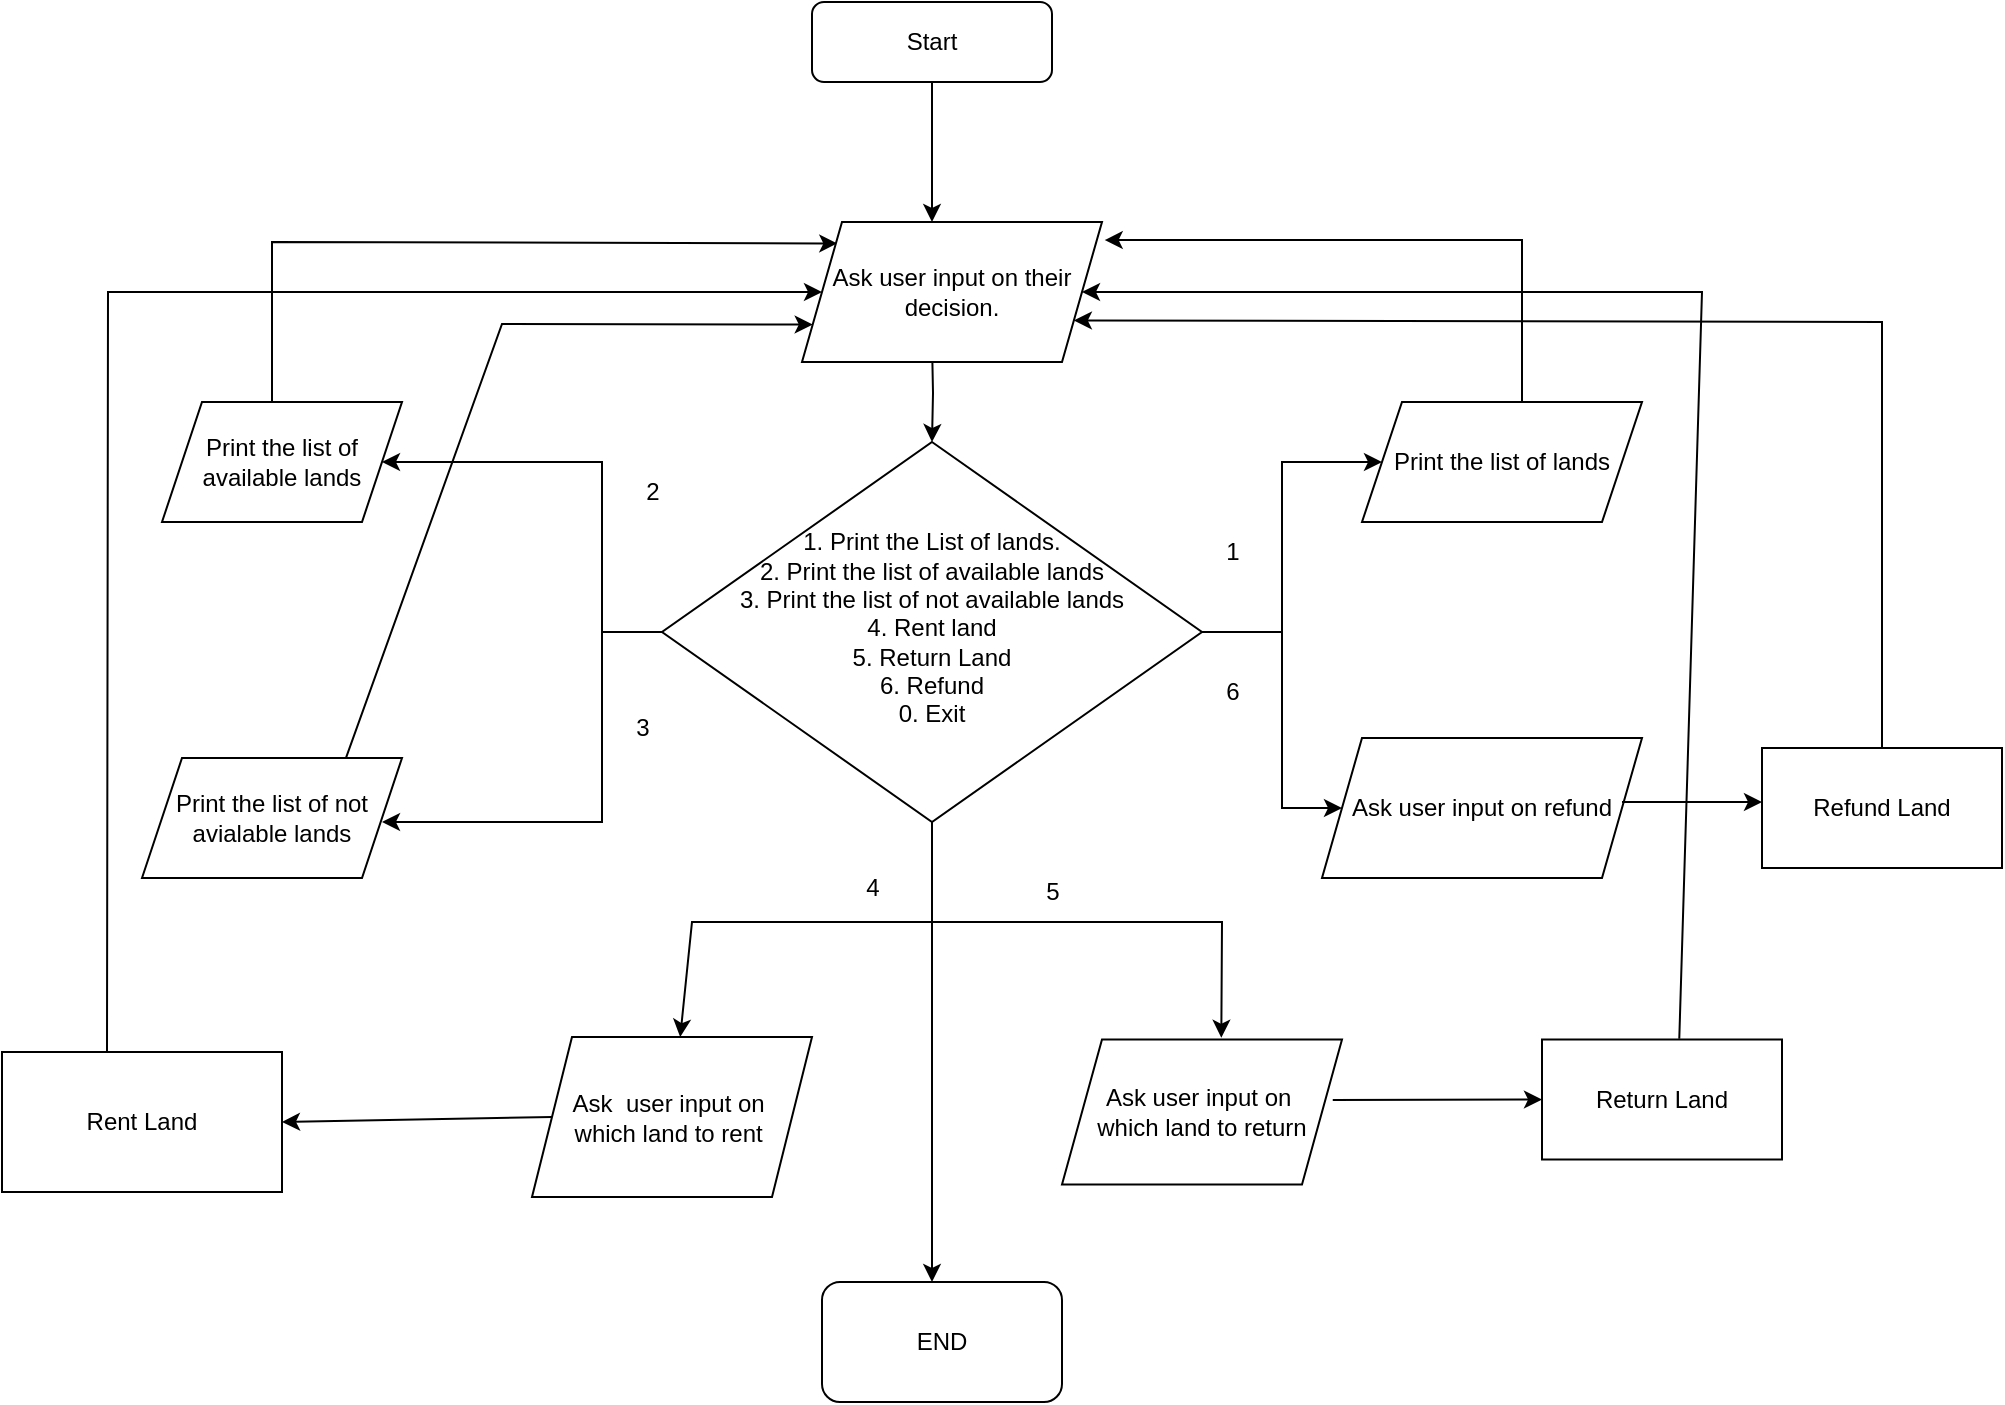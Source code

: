 <mxfile version="24.3.1" type="device">
  <diagram id="C5RBs43oDa-KdzZeNtuy" name="Page-1">
    <mxGraphModel dx="1948" dy="641" grid="1" gridSize="10" guides="1" tooltips="1" connect="1" arrows="1" fold="1" page="1" pageScale="1" pageWidth="827" pageHeight="1169" math="0" shadow="0">
      <root>
        <mxCell id="WIyWlLk6GJQsqaUBKTNV-0" />
        <mxCell id="WIyWlLk6GJQsqaUBKTNV-1" parent="WIyWlLk6GJQsqaUBKTNV-0" />
        <mxCell id="EPnrbAqvLK3zoyTaMCjb-23" style="edgeStyle=orthogonalEdgeStyle;rounded=0;orthogonalLoop=1;jettySize=auto;html=1;" parent="WIyWlLk6GJQsqaUBKTNV-1" source="WIyWlLk6GJQsqaUBKTNV-3" edge="1">
          <mxGeometry relative="1" as="geometry">
            <mxPoint x="115" y="110" as="targetPoint" />
          </mxGeometry>
        </mxCell>
        <mxCell id="WIyWlLk6GJQsqaUBKTNV-3" value="Start" style="rounded=1;whiteSpace=wrap;html=1;fontSize=12;glass=0;strokeWidth=1;shadow=0;" parent="WIyWlLk6GJQsqaUBKTNV-1" vertex="1">
          <mxGeometry x="55" width="120" height="40" as="geometry" />
        </mxCell>
        <mxCell id="EPnrbAqvLK3zoyTaMCjb-27" style="edgeStyle=orthogonalEdgeStyle;rounded=0;orthogonalLoop=1;jettySize=auto;html=1;entryX=0;entryY=0.5;entryDx=0;entryDy=0;" parent="WIyWlLk6GJQsqaUBKTNV-1" source="WIyWlLk6GJQsqaUBKTNV-6" edge="1" target="EPnrbAqvLK3zoyTaMCjb-44">
          <mxGeometry relative="1" as="geometry">
            <mxPoint x="350" y="230" as="targetPoint" />
          </mxGeometry>
        </mxCell>
        <mxCell id="EPnrbAqvLK3zoyTaMCjb-28" style="edgeStyle=orthogonalEdgeStyle;rounded=0;orthogonalLoop=1;jettySize=auto;html=1;entryX=1;entryY=0.5;entryDx=0;entryDy=0;" parent="WIyWlLk6GJQsqaUBKTNV-1" source="WIyWlLk6GJQsqaUBKTNV-6" edge="1">
          <mxGeometry relative="1" as="geometry">
            <mxPoint x="-160" y="230" as="targetPoint" />
            <Array as="points">
              <mxPoint x="-50" y="315" />
              <mxPoint x="-50" y="230" />
            </Array>
          </mxGeometry>
        </mxCell>
        <mxCell id="WIyWlLk6GJQsqaUBKTNV-6" value="1. Print the List of lands.&lt;div&gt;2. Print the list of available lands&lt;/div&gt;&lt;div&gt;3. Print the list of not available lands&lt;/div&gt;&lt;div&gt;4. Rent land&lt;/div&gt;&lt;div&gt;5. Return Land&lt;/div&gt;&lt;div&gt;6. Refund&lt;/div&gt;&lt;div&gt;0. Exit&lt;/div&gt;" style="rhombus;whiteSpace=wrap;html=1;shadow=0;fontFamily=Helvetica;fontSize=12;align=center;strokeWidth=1;spacing=6;spacingTop=-4;" parent="WIyWlLk6GJQsqaUBKTNV-1" vertex="1">
          <mxGeometry x="-20" y="220" width="270" height="190" as="geometry" />
        </mxCell>
        <mxCell id="EPnrbAqvLK3zoyTaMCjb-0" style="edgeStyle=orthogonalEdgeStyle;rounded=0;orthogonalLoop=1;jettySize=auto;html=1;exitX=0.5;exitY=1;exitDx=0;exitDy=0;" parent="WIyWlLk6GJQsqaUBKTNV-1" source="WIyWlLk6GJQsqaUBKTNV-6" target="WIyWlLk6GJQsqaUBKTNV-6" edge="1">
          <mxGeometry relative="1" as="geometry" />
        </mxCell>
        <mxCell id="EPnrbAqvLK3zoyTaMCjb-24" style="edgeStyle=orthogonalEdgeStyle;rounded=0;orthogonalLoop=1;jettySize=auto;html=1;entryX=0.5;entryY=0;entryDx=0;entryDy=0;" parent="WIyWlLk6GJQsqaUBKTNV-1" target="WIyWlLk6GJQsqaUBKTNV-6" edge="1">
          <mxGeometry relative="1" as="geometry">
            <mxPoint x="115" y="170" as="sourcePoint" />
          </mxGeometry>
        </mxCell>
        <mxCell id="EPnrbAqvLK3zoyTaMCjb-29" value="1" style="text;html=1;align=center;verticalAlign=middle;resizable=0;points=[];autosize=1;strokeColor=none;fillColor=none;" parent="WIyWlLk6GJQsqaUBKTNV-1" vertex="1">
          <mxGeometry x="250" y="260" width="30" height="30" as="geometry" />
        </mxCell>
        <mxCell id="EPnrbAqvLK3zoyTaMCjb-30" value="2" style="text;html=1;align=center;verticalAlign=middle;resizable=0;points=[];autosize=1;strokeColor=none;fillColor=none;" parent="WIyWlLk6GJQsqaUBKTNV-1" vertex="1">
          <mxGeometry x="-40" y="230" width="30" height="30" as="geometry" />
        </mxCell>
        <mxCell id="EPnrbAqvLK3zoyTaMCjb-35" value="" style="endArrow=classic;html=1;rounded=0;exitX=0.5;exitY=0;exitDx=0;exitDy=0;entryX=0;entryY=0;entryDx=0;entryDy=0;" parent="WIyWlLk6GJQsqaUBKTNV-1" edge="1">
          <mxGeometry width="50" height="50" relative="1" as="geometry">
            <mxPoint x="-215" y="207.5" as="sourcePoint" />
            <mxPoint x="67.647" y="120.735" as="targetPoint" />
            <Array as="points">
              <mxPoint x="-215" y="120" />
            </Array>
          </mxGeometry>
        </mxCell>
        <mxCell id="EPnrbAqvLK3zoyTaMCjb-36" value="" style="endArrow=classic;html=1;rounded=0;exitX=0.5;exitY=0;exitDx=0;exitDy=0;entryX=1.009;entryY=0.129;entryDx=0;entryDy=0;entryPerimeter=0;" parent="WIyWlLk6GJQsqaUBKTNV-1" edge="1" target="EPnrbAqvLK3zoyTaMCjb-46">
          <mxGeometry width="50" height="50" relative="1" as="geometry">
            <mxPoint x="410" y="200" as="sourcePoint" />
            <mxPoint x="120" y="80" as="targetPoint" />
            <Array as="points">
              <mxPoint x="410" y="119" />
            </Array>
          </mxGeometry>
        </mxCell>
        <mxCell id="EPnrbAqvLK3zoyTaMCjb-37" value="" style="endArrow=classic;html=1;rounded=0;exitX=0;exitY=0.5;exitDx=0;exitDy=0;entryX=1;entryY=0.5;entryDx=0;entryDy=0;" parent="WIyWlLk6GJQsqaUBKTNV-1" source="WIyWlLk6GJQsqaUBKTNV-6" edge="1">
          <mxGeometry width="50" height="50" relative="1" as="geometry">
            <mxPoint x="160" y="300" as="sourcePoint" />
            <mxPoint x="-160" y="410" as="targetPoint" />
            <Array as="points">
              <mxPoint x="-50" y="315" />
              <mxPoint x="-50" y="410" />
            </Array>
          </mxGeometry>
        </mxCell>
        <mxCell id="EPnrbAqvLK3zoyTaMCjb-38" value="3" style="text;html=1;align=center;verticalAlign=middle;resizable=0;points=[];autosize=1;strokeColor=none;fillColor=none;" parent="WIyWlLk6GJQsqaUBKTNV-1" vertex="1">
          <mxGeometry x="-45" y="348" width="30" height="30" as="geometry" />
        </mxCell>
        <mxCell id="EPnrbAqvLK3zoyTaMCjb-39" value="" style="endArrow=classic;html=1;rounded=0;exitX=0.847;exitY=-0.017;exitDx=0;exitDy=0;exitPerimeter=0;entryX=0;entryY=0.75;entryDx=0;entryDy=0;" parent="WIyWlLk6GJQsqaUBKTNV-1" edge="1" target="EPnrbAqvLK3zoyTaMCjb-46">
          <mxGeometry width="50" height="50" relative="1" as="geometry">
            <mxPoint x="-178.36" y="378.98" as="sourcePoint" />
            <mxPoint x="120" y="80" as="targetPoint" />
            <Array as="points">
              <mxPoint x="-100" y="161" />
            </Array>
          </mxGeometry>
        </mxCell>
        <mxCell id="EPnrbAqvLK3zoyTaMCjb-42" value="" style="endArrow=classic;html=1;rounded=0;exitX=0.5;exitY=1;exitDx=0;exitDy=0;" parent="WIyWlLk6GJQsqaUBKTNV-1" source="WIyWlLk6GJQsqaUBKTNV-6" edge="1" target="EPnrbAqvLK3zoyTaMCjb-47">
          <mxGeometry width="50" height="50" relative="1" as="geometry">
            <mxPoint x="160" y="380" as="sourcePoint" />
            <mxPoint x="-5" y="510" as="targetPoint" />
            <Array as="points">
              <mxPoint x="115" y="460" />
              <mxPoint x="-5" y="460" />
            </Array>
          </mxGeometry>
        </mxCell>
        <mxCell id="EPnrbAqvLK3zoyTaMCjb-43" value="Print the list of available lands" style="shape=parallelogram;perimeter=parallelogramPerimeter;whiteSpace=wrap;html=1;fixedSize=1;" parent="WIyWlLk6GJQsqaUBKTNV-1" vertex="1">
          <mxGeometry x="-270" y="200" width="120" height="60" as="geometry" />
        </mxCell>
        <mxCell id="EPnrbAqvLK3zoyTaMCjb-44" value="Print the list of lands" style="shape=parallelogram;perimeter=parallelogramPerimeter;whiteSpace=wrap;html=1;fixedSize=1;" parent="WIyWlLk6GJQsqaUBKTNV-1" vertex="1">
          <mxGeometry x="330" y="200" width="140" height="60" as="geometry" />
        </mxCell>
        <mxCell id="EPnrbAqvLK3zoyTaMCjb-45" value="Print the list of not avialable lands" style="shape=parallelogram;perimeter=parallelogramPerimeter;whiteSpace=wrap;html=1;fixedSize=1;" parent="WIyWlLk6GJQsqaUBKTNV-1" vertex="1">
          <mxGeometry x="-280" y="378" width="130" height="60" as="geometry" />
        </mxCell>
        <mxCell id="EPnrbAqvLK3zoyTaMCjb-46" value="Ask user input on their decision." style="shape=parallelogram;perimeter=parallelogramPerimeter;whiteSpace=wrap;html=1;fixedSize=1;" parent="WIyWlLk6GJQsqaUBKTNV-1" vertex="1">
          <mxGeometry x="50" y="110" width="150" height="70" as="geometry" />
        </mxCell>
        <mxCell id="EPnrbAqvLK3zoyTaMCjb-47" value="Ask&amp;nbsp; user input on&amp;nbsp;&lt;div&gt;which land to rent&amp;nbsp;&lt;/div&gt;" style="shape=parallelogram;perimeter=parallelogramPerimeter;whiteSpace=wrap;html=1;fixedSize=1;" parent="WIyWlLk6GJQsqaUBKTNV-1" vertex="1">
          <mxGeometry x="-85" y="517.5" width="140" height="80" as="geometry" />
        </mxCell>
        <mxCell id="IjV_NzWO8GJ3UAN_setO-0" value="4" style="text;html=1;align=center;verticalAlign=middle;resizable=0;points=[];autosize=1;strokeColor=none;fillColor=none;" vertex="1" parent="WIyWlLk6GJQsqaUBKTNV-1">
          <mxGeometry x="70" y="428" width="30" height="30" as="geometry" />
        </mxCell>
        <mxCell id="IjV_NzWO8GJ3UAN_setO-1" value="" style="endArrow=classic;html=1;rounded=0;entryX=1;entryY=0.5;entryDx=0;entryDy=0;exitX=0;exitY=0.5;exitDx=0;exitDy=0;" edge="1" parent="WIyWlLk6GJQsqaUBKTNV-1" source="EPnrbAqvLK3zoyTaMCjb-47" target="IjV_NzWO8GJ3UAN_setO-5">
          <mxGeometry width="50" height="50" relative="1" as="geometry">
            <mxPoint x="-160" y="560" as="sourcePoint" />
            <mxPoint x="-240" y="570" as="targetPoint" />
          </mxGeometry>
        </mxCell>
        <mxCell id="IjV_NzWO8GJ3UAN_setO-4" value="Return Land" style="rounded=0;whiteSpace=wrap;html=1;" vertex="1" parent="WIyWlLk6GJQsqaUBKTNV-1">
          <mxGeometry x="420" y="518.75" width="120" height="60" as="geometry" />
        </mxCell>
        <mxCell id="IjV_NzWO8GJ3UAN_setO-5" value="Rent Land" style="rounded=0;whiteSpace=wrap;html=1;" vertex="1" parent="WIyWlLk6GJQsqaUBKTNV-1">
          <mxGeometry x="-350" y="525" width="140" height="70" as="geometry" />
        </mxCell>
        <mxCell id="IjV_NzWO8GJ3UAN_setO-6" value="" style="endArrow=classic;html=1;rounded=0;entryX=0;entryY=0.5;entryDx=0;entryDy=0;exitX=0.375;exitY=-0.005;exitDx=0;exitDy=0;exitPerimeter=0;" edge="1" parent="WIyWlLk6GJQsqaUBKTNV-1" source="IjV_NzWO8GJ3UAN_setO-5" target="EPnrbAqvLK3zoyTaMCjb-46">
          <mxGeometry width="50" height="50" relative="1" as="geometry">
            <mxPoint x="30" y="430" as="sourcePoint" />
            <mxPoint x="80" y="380" as="targetPoint" />
            <Array as="points">
              <mxPoint x="-297" y="145" />
            </Array>
          </mxGeometry>
        </mxCell>
        <mxCell id="IjV_NzWO8GJ3UAN_setO-7" value="Ask user input on&amp;nbsp;&lt;div&gt;which land to return&lt;/div&gt;" style="shape=parallelogram;perimeter=parallelogramPerimeter;whiteSpace=wrap;html=1;fixedSize=1;" vertex="1" parent="WIyWlLk6GJQsqaUBKTNV-1">
          <mxGeometry x="180" y="518.75" width="140" height="72.5" as="geometry" />
        </mxCell>
        <mxCell id="IjV_NzWO8GJ3UAN_setO-8" value="" style="endArrow=classic;html=1;rounded=0;entryX=0.569;entryY=-0.012;entryDx=0;entryDy=0;entryPerimeter=0;exitX=0.5;exitY=1;exitDx=0;exitDy=0;" edge="1" parent="WIyWlLk6GJQsqaUBKTNV-1" source="WIyWlLk6GJQsqaUBKTNV-6" target="IjV_NzWO8GJ3UAN_setO-7">
          <mxGeometry width="50" height="50" relative="1" as="geometry">
            <mxPoint x="30" y="430" as="sourcePoint" />
            <mxPoint x="80" y="380" as="targetPoint" />
            <Array as="points">
              <mxPoint x="115" y="460" />
              <mxPoint x="260" y="460" />
            </Array>
          </mxGeometry>
        </mxCell>
        <mxCell id="IjV_NzWO8GJ3UAN_setO-9" value="5" style="text;html=1;align=center;verticalAlign=middle;resizable=0;points=[];autosize=1;strokeColor=none;fillColor=none;" vertex="1" parent="WIyWlLk6GJQsqaUBKTNV-1">
          <mxGeometry x="160" y="430" width="30" height="30" as="geometry" />
        </mxCell>
        <mxCell id="IjV_NzWO8GJ3UAN_setO-10" value="" style="endArrow=classic;html=1;rounded=0;entryX=0;entryY=0.5;entryDx=0;entryDy=0;exitX=0.967;exitY=0.418;exitDx=0;exitDy=0;exitPerimeter=0;" edge="1" parent="WIyWlLk6GJQsqaUBKTNV-1" source="IjV_NzWO8GJ3UAN_setO-7" target="IjV_NzWO8GJ3UAN_setO-4">
          <mxGeometry width="50" height="50" relative="1" as="geometry">
            <mxPoint x="30" y="430" as="sourcePoint" />
            <mxPoint x="80" y="380" as="targetPoint" />
          </mxGeometry>
        </mxCell>
        <mxCell id="IjV_NzWO8GJ3UAN_setO-11" value="" style="endArrow=classic;html=1;rounded=0;entryX=1;entryY=0.5;entryDx=0;entryDy=0;exitX=0.572;exitY=-0.006;exitDx=0;exitDy=0;exitPerimeter=0;" edge="1" parent="WIyWlLk6GJQsqaUBKTNV-1" source="IjV_NzWO8GJ3UAN_setO-4" target="EPnrbAqvLK3zoyTaMCjb-46">
          <mxGeometry width="50" height="50" relative="1" as="geometry">
            <mxPoint x="521.778" y="520" as="sourcePoint" />
            <mxPoint x="80" y="380" as="targetPoint" />
            <Array as="points">
              <mxPoint x="500" y="145" />
            </Array>
          </mxGeometry>
        </mxCell>
        <mxCell id="IjV_NzWO8GJ3UAN_setO-12" value="Ask user input on refund" style="shape=parallelogram;perimeter=parallelogramPerimeter;whiteSpace=wrap;html=1;fixedSize=1;" vertex="1" parent="WIyWlLk6GJQsqaUBKTNV-1">
          <mxGeometry x="310" y="368" width="160" height="70" as="geometry" />
        </mxCell>
        <mxCell id="IjV_NzWO8GJ3UAN_setO-13" value="" style="endArrow=classic;html=1;rounded=0;entryX=0;entryY=0.5;entryDx=0;entryDy=0;exitX=1;exitY=0.5;exitDx=0;exitDy=0;" edge="1" parent="WIyWlLk6GJQsqaUBKTNV-1" source="WIyWlLk6GJQsqaUBKTNV-6" target="IjV_NzWO8GJ3UAN_setO-12">
          <mxGeometry width="50" height="50" relative="1" as="geometry">
            <mxPoint x="90" y="430" as="sourcePoint" />
            <mxPoint x="140" y="380" as="targetPoint" />
            <Array as="points">
              <mxPoint x="290" y="315" />
              <mxPoint x="290" y="403" />
            </Array>
          </mxGeometry>
        </mxCell>
        <mxCell id="IjV_NzWO8GJ3UAN_setO-14" value="" style="endArrow=classic;html=1;rounded=0;" edge="1" parent="WIyWlLk6GJQsqaUBKTNV-1">
          <mxGeometry width="50" height="50" relative="1" as="geometry">
            <mxPoint x="460" y="400" as="sourcePoint" />
            <mxPoint x="530" y="400" as="targetPoint" />
          </mxGeometry>
        </mxCell>
        <mxCell id="IjV_NzWO8GJ3UAN_setO-16" value="Refund Land" style="rounded=0;whiteSpace=wrap;html=1;" vertex="1" parent="WIyWlLk6GJQsqaUBKTNV-1">
          <mxGeometry x="530" y="373" width="120" height="60" as="geometry" />
        </mxCell>
        <mxCell id="IjV_NzWO8GJ3UAN_setO-17" value="" style="endArrow=classic;html=1;rounded=0;entryX=1;entryY=0.75;entryDx=0;entryDy=0;exitX=0.5;exitY=0;exitDx=0;exitDy=0;" edge="1" parent="WIyWlLk6GJQsqaUBKTNV-1" source="IjV_NzWO8GJ3UAN_setO-16" target="EPnrbAqvLK3zoyTaMCjb-46">
          <mxGeometry width="50" height="50" relative="1" as="geometry">
            <mxPoint x="90" y="430" as="sourcePoint" />
            <mxPoint x="140" y="380" as="targetPoint" />
            <Array as="points">
              <mxPoint x="590" y="160" />
            </Array>
          </mxGeometry>
        </mxCell>
        <mxCell id="IjV_NzWO8GJ3UAN_setO-18" value="6" style="text;html=1;align=center;verticalAlign=middle;resizable=0;points=[];autosize=1;strokeColor=none;fillColor=none;" vertex="1" parent="WIyWlLk6GJQsqaUBKTNV-1">
          <mxGeometry x="250" y="330" width="30" height="30" as="geometry" />
        </mxCell>
        <mxCell id="IjV_NzWO8GJ3UAN_setO-19" value="" style="endArrow=classic;html=1;rounded=0;exitX=0.5;exitY=1;exitDx=0;exitDy=0;" edge="1" parent="WIyWlLk6GJQsqaUBKTNV-1" source="WIyWlLk6GJQsqaUBKTNV-6">
          <mxGeometry width="50" height="50" relative="1" as="geometry">
            <mxPoint x="90" y="880" as="sourcePoint" />
            <mxPoint x="115" y="640" as="targetPoint" />
          </mxGeometry>
        </mxCell>
        <mxCell id="IjV_NzWO8GJ3UAN_setO-21" value="END" style="rounded=1;whiteSpace=wrap;html=1;" vertex="1" parent="WIyWlLk6GJQsqaUBKTNV-1">
          <mxGeometry x="60" y="640" width="120" height="60" as="geometry" />
        </mxCell>
      </root>
    </mxGraphModel>
  </diagram>
</mxfile>

